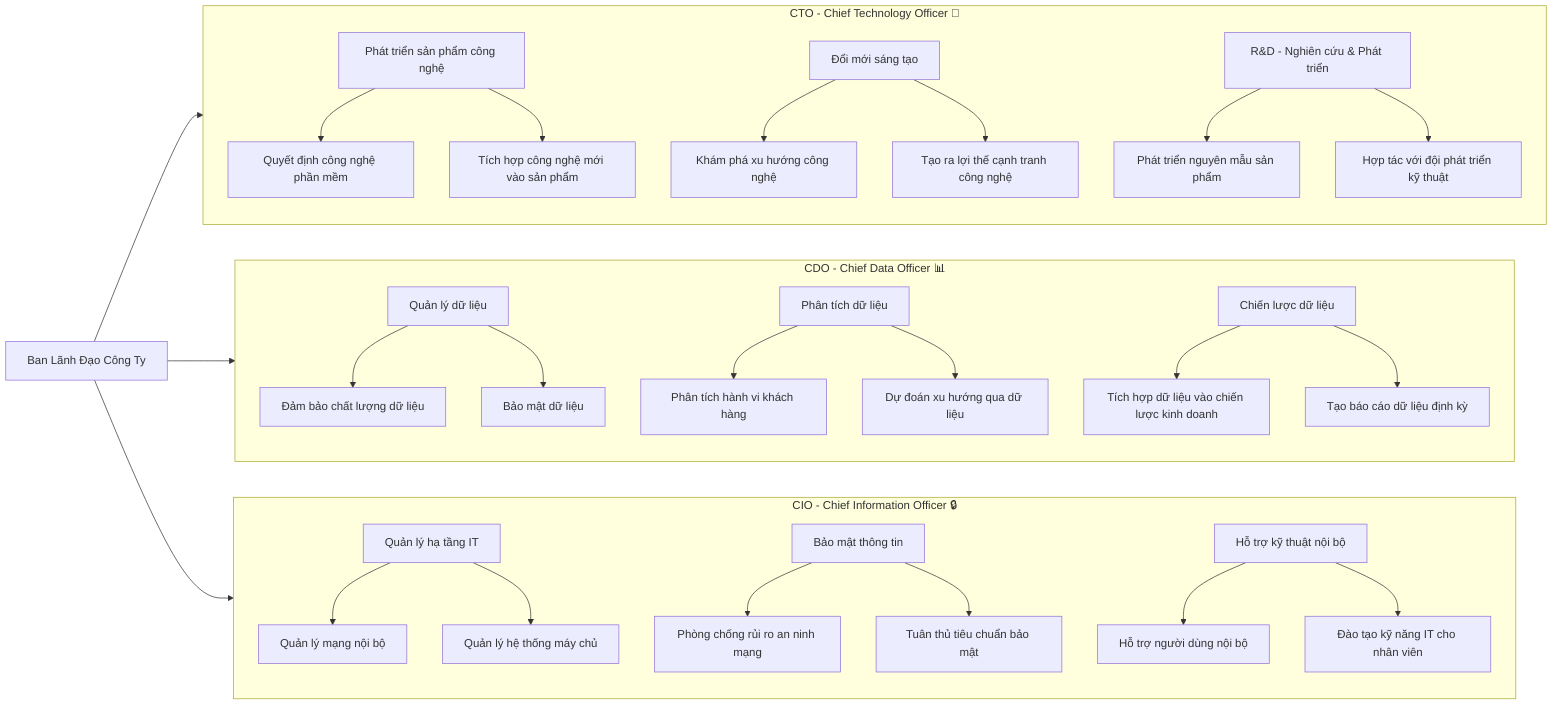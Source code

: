 graph LR
    A[Ban Lãnh Đạo Công Ty] --> CTO[CTO 🚀]
    A --> CDO[CDO 📊]
    A --> CIO[CIO 🔒]

    %% Subgraph CTO
    subgraph CTO[CTO - Chief Technology Officer 🚀]
        CTO1[Phát triển sản phẩm công nghệ]
        CTO2[Đổi mới sáng tạo]
        CTO3[R&D - Nghiên cứu & Phát triển]
        
        CTO1 --> CTO1a[Quyết định công nghệ phần mềm]
        CTO1 --> CTO1b[Tích hợp công nghệ mới vào sản phẩm]
        CTO2 --> CTO2a[Khám phá xu hướng công nghệ]
        CTO2 --> CTO2b[Tạo ra lợi thế cạnh tranh công nghệ]
        CTO3 --> CTO3a[Phát triển nguyên mẫu sản phẩm]
        CTO3 --> CTO3b[Hợp tác với đội phát triển kỹ thuật]
    end

    %% Subgraph CDO
    subgraph CDO[CDO - Chief Data Officer 📊]
        CDO1[Quản lý dữ liệu]
        CDO2[Phân tích dữ liệu]
        CDO3[Chiến lược dữ liệu]
        
        CDO1 --> CDO1a[Đảm bảo chất lượng dữ liệu]
        CDO1 --> CDO1b[Bảo mật dữ liệu]
        CDO2 --> CDO2a[Phân tích hành vi khách hàng]
        CDO2 --> CDO2b[Dự đoán xu hướng qua dữ liệu]
        CDO3 --> CDO3a[Tích hợp dữ liệu vào chiến lược kinh doanh]
        CDO3 --> CDO3b[Tạo báo cáo dữ liệu định kỳ]
    end

    %% Subgraph CIO
    subgraph CIO[CIO - Chief Information Officer 🔒]
        CIO1[Quản lý hạ tầng IT]
        CIO2[Bảo mật thông tin]
        CIO3[Hỗ trợ kỹ thuật nội bộ]
        
        CIO1 --> CIO1a[Quản lý mạng nội bộ]
        CIO1 --> CIO1b[Quản lý hệ thống máy chủ]
        CIO2 --> CIO2a[Phòng chống rủi ro an ninh mạng]
        CIO2 --> CIO2b[Tuân thủ tiêu chuẩn bảo mật]
        CIO3 --> CIO3a[Hỗ trợ người dùng nội bộ]
        CIO3 --> CIO3b[Đào tạo kỹ năng IT cho nhân viên]
    end